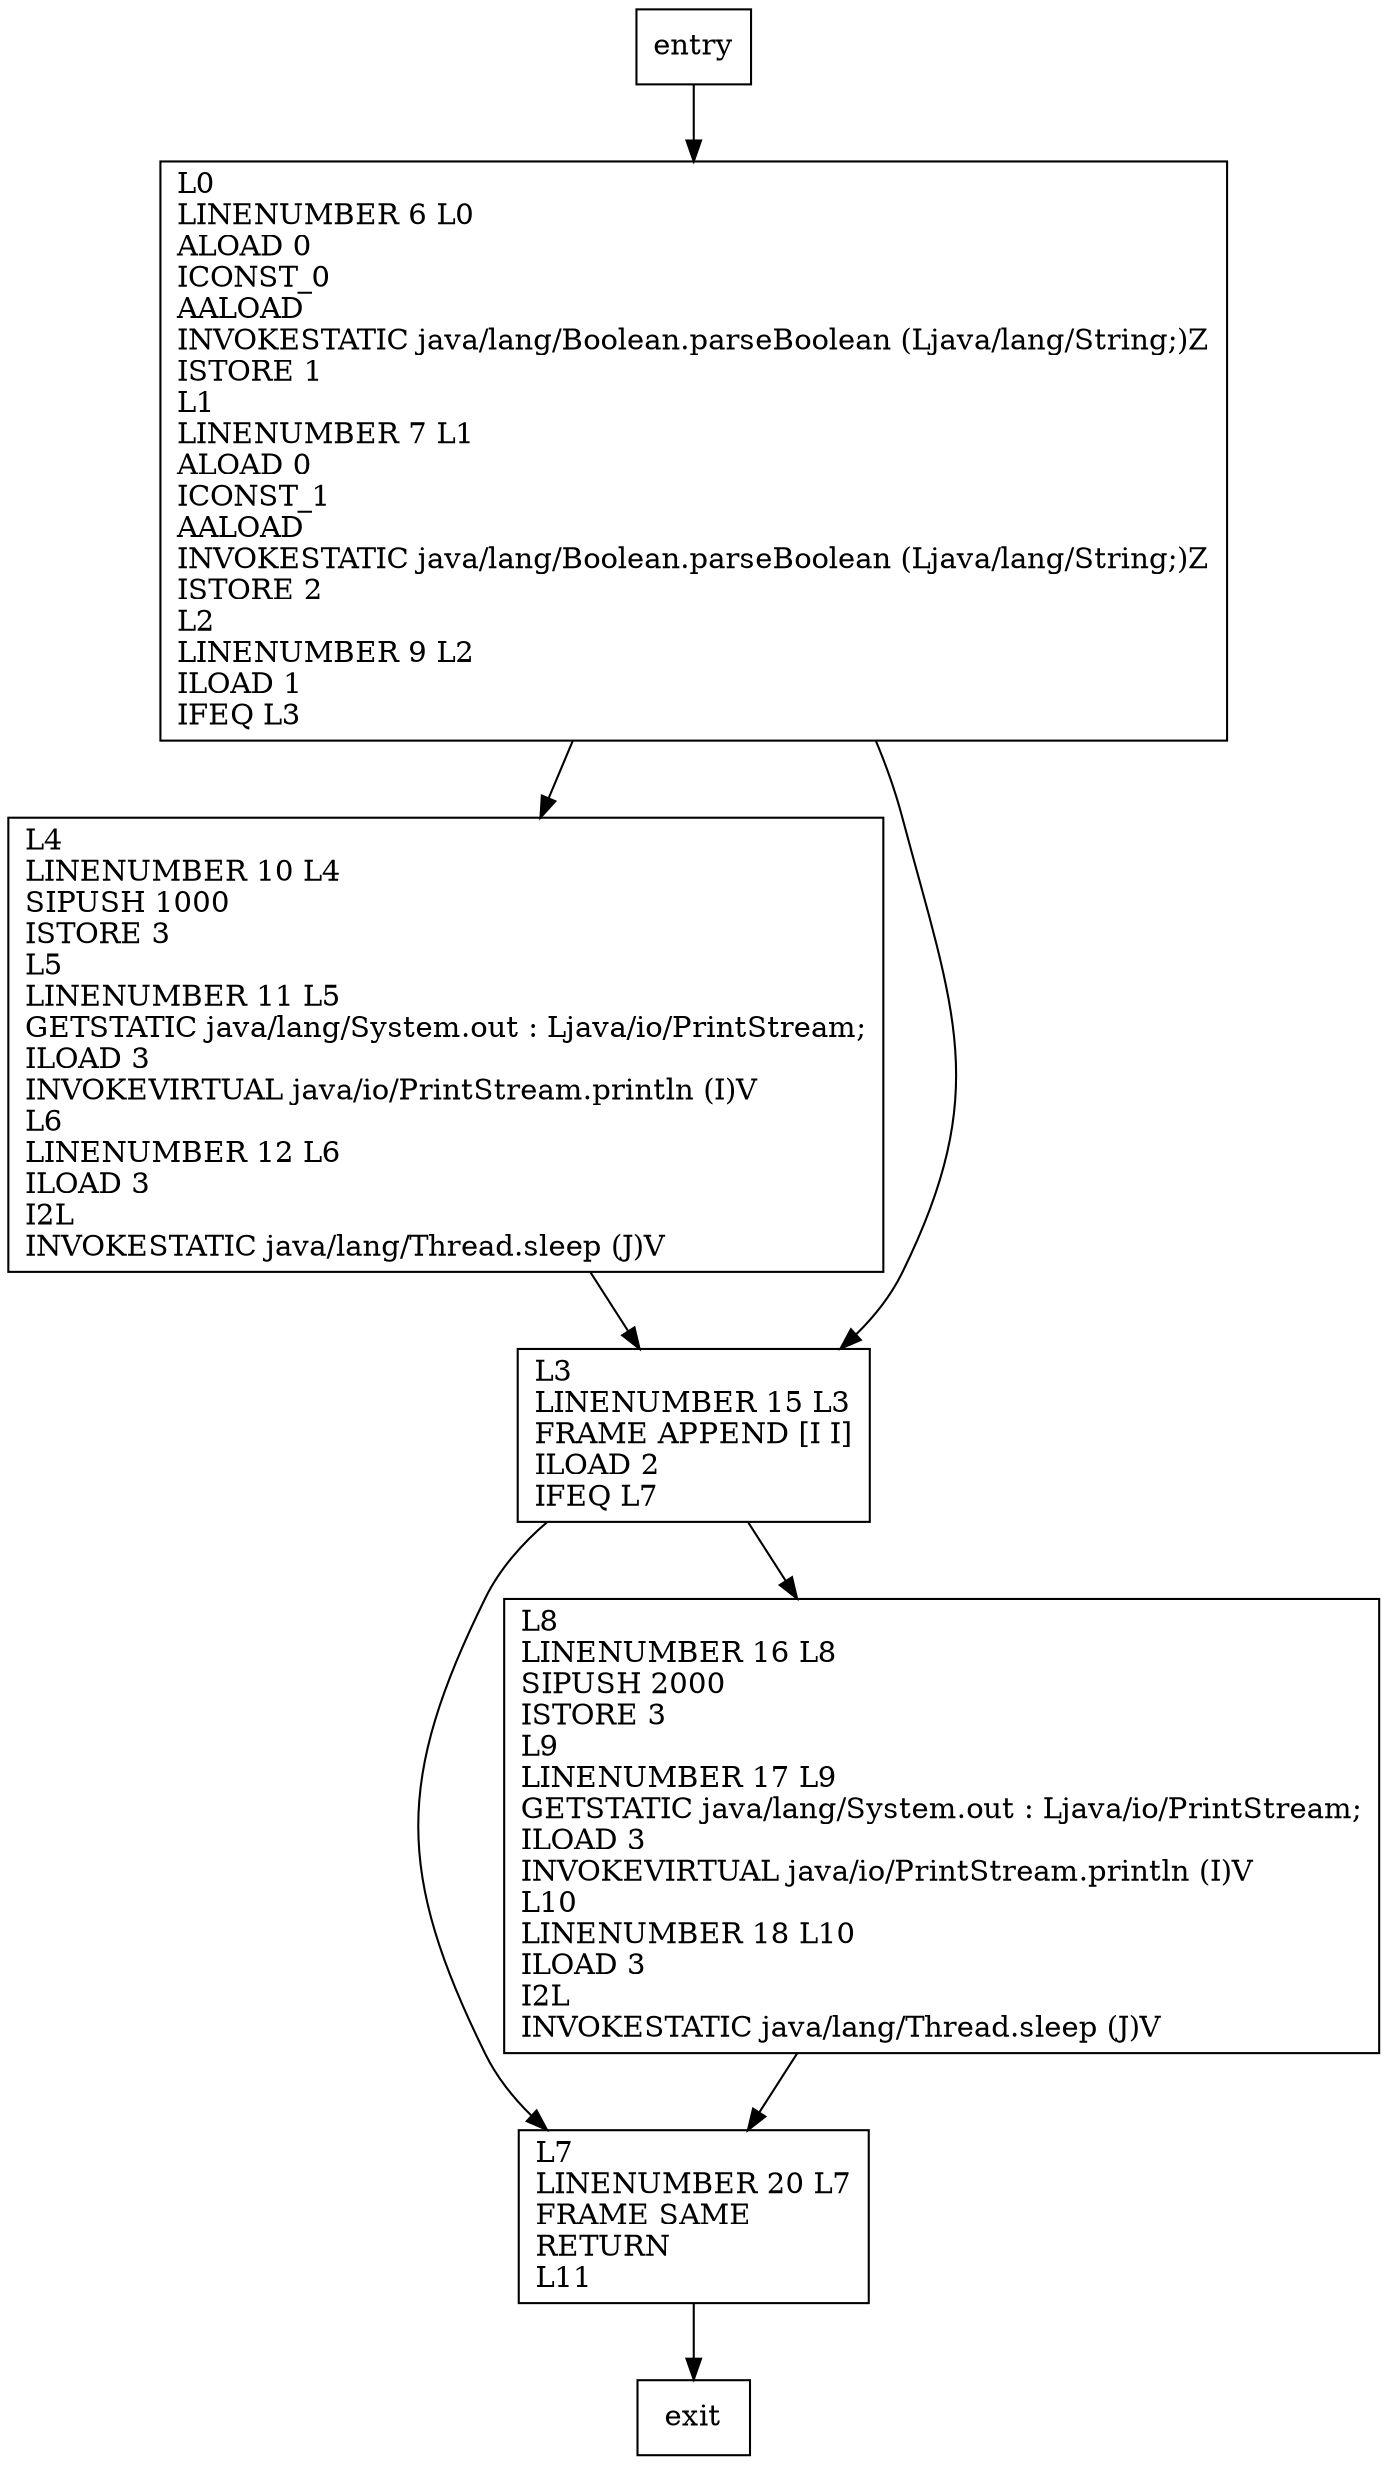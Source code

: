 digraph main {
node [shape=record];
862931361 [label="L0\lLINENUMBER 6 L0\lALOAD 0\lICONST_0\lAALOAD\lINVOKESTATIC java/lang/Boolean.parseBoolean (Ljava/lang/String;)Z\lISTORE 1\lL1\lLINENUMBER 7 L1\lALOAD 0\lICONST_1\lAALOAD\lINVOKESTATIC java/lang/Boolean.parseBoolean (Ljava/lang/String;)Z\lISTORE 2\lL2\lLINENUMBER 9 L2\lILOAD 1\lIFEQ L3\l"];
747343328 [label="L4\lLINENUMBER 10 L4\lSIPUSH 1000\lISTORE 3\lL5\lLINENUMBER 11 L5\lGETSTATIC java/lang/System.out : Ljava/io/PrintStream;\lILOAD 3\lINVOKEVIRTUAL java/io/PrintStream.println (I)V\lL6\lLINENUMBER 12 L6\lILOAD 3\lI2L\lINVOKESTATIC java/lang/Thread.sleep (J)V\l"];
577592048 [label="L7\lLINENUMBER 20 L7\lFRAME SAME\lRETURN\lL11\l"];
1337294771 [label="L3\lLINENUMBER 15 L3\lFRAME APPEND [I I]\lILOAD 2\lIFEQ L7\l"];
1795568752 [label="L8\lLINENUMBER 16 L8\lSIPUSH 2000\lISTORE 3\lL9\lLINENUMBER 17 L9\lGETSTATIC java/lang/System.out : Ljava/io/PrintStream;\lILOAD 3\lINVOKEVIRTUAL java/io/PrintStream.println (I)V\lL10\lLINENUMBER 18 L10\lILOAD 3\lI2L\lINVOKESTATIC java/lang/Thread.sleep (J)V\l"];
entry;
exit;
entry -> 862931361;
862931361 -> 747343328;
862931361 -> 1337294771;
747343328 -> 1337294771;
577592048 -> exit;
1337294771 -> 577592048;
1337294771 -> 1795568752;
1795568752 -> 577592048;
}
